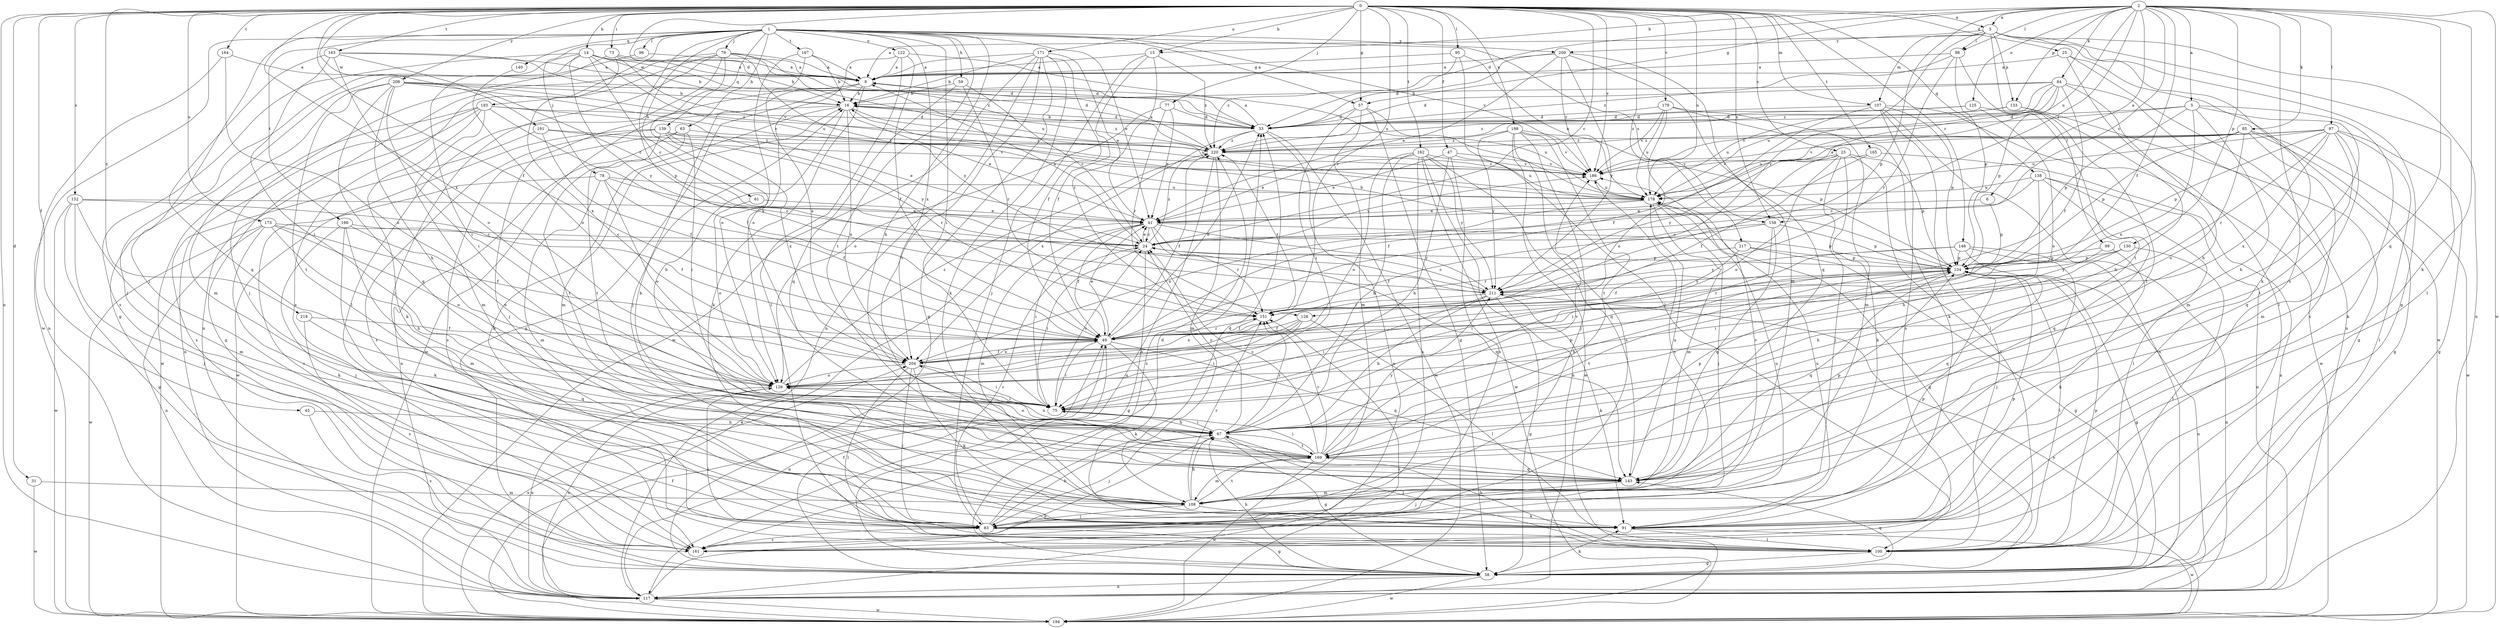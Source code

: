 strict digraph  {
0;
1;
2;
3;
5;
6;
8;
14;
15;
16;
23;
24;
25;
31;
33;
41;
45;
47;
49;
57;
58;
59;
61;
63;
67;
73;
75;
77;
78;
79;
83;
84;
85;
91;
95;
96;
97;
98;
99;
100;
107;
108;
117;
122;
125;
126;
128;
130;
133;
134;
138;
139;
140;
143;
146;
151;
152;
158;
161;
162;
163;
164;
165;
166;
167;
169;
171;
173;
178;
179;
186;
191;
193;
194;
198;
204;
208;
209;
211;
217;
218;
220;
0 -> 3  [label=a];
0 -> 14  [label=b];
0 -> 15  [label=b];
0 -> 23  [label=c];
0 -> 24  [label=c];
0 -> 25  [label=d];
0 -> 31  [label=d];
0 -> 33  [label=d];
0 -> 45  [label=f];
0 -> 47  [label=f];
0 -> 49  [label=f];
0 -> 57  [label=g];
0 -> 73  [label=i];
0 -> 77  [label=j];
0 -> 95  [label=l];
0 -> 107  [label=m];
0 -> 117  [label=n];
0 -> 138  [label=q];
0 -> 146  [label=r];
0 -> 151  [label=r];
0 -> 152  [label=s];
0 -> 158  [label=s];
0 -> 162  [label=t];
0 -> 163  [label=t];
0 -> 164  [label=t];
0 -> 165  [label=t];
0 -> 171  [label=u];
0 -> 173  [label=u];
0 -> 178  [label=u];
0 -> 179  [label=v];
0 -> 186  [label=v];
0 -> 191  [label=w];
0 -> 198  [label=x];
0 -> 204  [label=x];
0 -> 208  [label=y];
0 -> 217  [label=z];
0 -> 218  [label=z];
1 -> 41  [label=e];
1 -> 57  [label=g];
1 -> 59  [label=h];
1 -> 61  [label=h];
1 -> 63  [label=h];
1 -> 67  [label=h];
1 -> 75  [label=i];
1 -> 78  [label=j];
1 -> 79  [label=j];
1 -> 83  [label=j];
1 -> 96  [label=l];
1 -> 122  [label=o];
1 -> 128  [label=p];
1 -> 139  [label=q];
1 -> 140  [label=q];
1 -> 158  [label=s];
1 -> 166  [label=t];
1 -> 167  [label=t];
1 -> 169  [label=t];
1 -> 186  [label=v];
1 -> 193  [label=w];
1 -> 194  [label=w];
1 -> 204  [label=x];
1 -> 209  [label=y];
2 -> 3  [label=a];
2 -> 5  [label=a];
2 -> 6  [label=a];
2 -> 15  [label=b];
2 -> 24  [label=c];
2 -> 33  [label=d];
2 -> 49  [label=f];
2 -> 57  [label=g];
2 -> 84  [label=k];
2 -> 85  [label=k];
2 -> 91  [label=k];
2 -> 97  [label=l];
2 -> 98  [label=l];
2 -> 125  [label=o];
2 -> 128  [label=p];
2 -> 130  [label=p];
2 -> 133  [label=p];
2 -> 143  [label=q];
2 -> 158  [label=s];
2 -> 161  [label=s];
2 -> 178  [label=u];
2 -> 194  [label=w];
3 -> 8  [label=a];
3 -> 58  [label=g];
3 -> 91  [label=k];
3 -> 98  [label=l];
3 -> 99  [label=l];
3 -> 100  [label=l];
3 -> 107  [label=m];
3 -> 117  [label=n];
3 -> 133  [label=p];
3 -> 209  [label=y];
3 -> 211  [label=y];
5 -> 33  [label=d];
5 -> 67  [label=h];
5 -> 91  [label=k];
5 -> 108  [label=m];
5 -> 134  [label=p];
5 -> 186  [label=v];
5 -> 204  [label=x];
6 -> 41  [label=e];
6 -> 134  [label=p];
8 -> 16  [label=b];
8 -> 58  [label=g];
8 -> 83  [label=j];
8 -> 91  [label=k];
8 -> 194  [label=w];
14 -> 8  [label=a];
14 -> 16  [label=b];
14 -> 24  [label=c];
14 -> 33  [label=d];
14 -> 58  [label=g];
14 -> 83  [label=j];
14 -> 161  [label=s];
14 -> 178  [label=u];
14 -> 211  [label=y];
15 -> 8  [label=a];
15 -> 49  [label=f];
15 -> 83  [label=j];
15 -> 151  [label=r];
15 -> 220  [label=z];
16 -> 33  [label=d];
16 -> 41  [label=e];
16 -> 67  [label=h];
16 -> 83  [label=j];
16 -> 108  [label=m];
16 -> 178  [label=u];
16 -> 204  [label=x];
16 -> 220  [label=z];
23 -> 49  [label=f];
23 -> 83  [label=j];
23 -> 91  [label=k];
23 -> 100  [label=l];
23 -> 126  [label=o];
23 -> 134  [label=p];
23 -> 186  [label=v];
23 -> 211  [label=y];
24 -> 8  [label=a];
24 -> 41  [label=e];
24 -> 58  [label=g];
24 -> 75  [label=i];
24 -> 134  [label=p];
24 -> 186  [label=v];
24 -> 220  [label=z];
25 -> 8  [label=a];
25 -> 100  [label=l];
25 -> 117  [label=n];
25 -> 194  [label=w];
31 -> 108  [label=m];
31 -> 194  [label=w];
33 -> 8  [label=a];
33 -> 16  [label=b];
33 -> 117  [label=n];
33 -> 194  [label=w];
33 -> 204  [label=x];
33 -> 220  [label=z];
41 -> 24  [label=c];
41 -> 49  [label=f];
41 -> 75  [label=i];
41 -> 108  [label=m];
41 -> 134  [label=p];
41 -> 143  [label=q];
41 -> 151  [label=r];
41 -> 211  [label=y];
45 -> 67  [label=h];
45 -> 161  [label=s];
47 -> 41  [label=e];
47 -> 67  [label=h];
47 -> 161  [label=s];
47 -> 178  [label=u];
47 -> 186  [label=v];
49 -> 33  [label=d];
49 -> 41  [label=e];
49 -> 75  [label=i];
49 -> 91  [label=k];
49 -> 117  [label=n];
49 -> 143  [label=q];
49 -> 151  [label=r];
49 -> 204  [label=x];
57 -> 33  [label=d];
57 -> 58  [label=g];
57 -> 75  [label=i];
57 -> 108  [label=m];
57 -> 178  [label=u];
58 -> 49  [label=f];
58 -> 67  [label=h];
58 -> 91  [label=k];
58 -> 117  [label=n];
58 -> 143  [label=q];
58 -> 194  [label=w];
58 -> 220  [label=z];
59 -> 16  [label=b];
59 -> 24  [label=c];
59 -> 143  [label=q];
59 -> 151  [label=r];
61 -> 41  [label=e];
61 -> 126  [label=o];
63 -> 75  [label=i];
63 -> 117  [label=n];
63 -> 161  [label=s];
63 -> 169  [label=t];
63 -> 220  [label=z];
67 -> 24  [label=c];
67 -> 58  [label=g];
67 -> 75  [label=i];
67 -> 83  [label=j];
67 -> 100  [label=l];
67 -> 126  [label=o];
67 -> 151  [label=r];
67 -> 169  [label=t];
73 -> 8  [label=a];
73 -> 16  [label=b];
73 -> 75  [label=i];
73 -> 186  [label=v];
73 -> 204  [label=x];
75 -> 24  [label=c];
75 -> 67  [label=h];
75 -> 134  [label=p];
77 -> 33  [label=d];
77 -> 41  [label=e];
77 -> 126  [label=o];
77 -> 151  [label=r];
78 -> 24  [label=c];
78 -> 49  [label=f];
78 -> 108  [label=m];
78 -> 126  [label=o];
78 -> 161  [label=s];
78 -> 178  [label=u];
79 -> 8  [label=a];
79 -> 83  [label=j];
79 -> 100  [label=l];
79 -> 117  [label=n];
79 -> 161  [label=s];
79 -> 178  [label=u];
79 -> 204  [label=x];
79 -> 211  [label=y];
79 -> 220  [label=z];
83 -> 24  [label=c];
83 -> 33  [label=d];
83 -> 58  [label=g];
83 -> 67  [label=h];
83 -> 134  [label=p];
83 -> 161  [label=s];
83 -> 178  [label=u];
83 -> 186  [label=v];
84 -> 16  [label=b];
84 -> 33  [label=d];
84 -> 41  [label=e];
84 -> 49  [label=f];
84 -> 67  [label=h];
84 -> 134  [label=p];
84 -> 161  [label=s];
84 -> 178  [label=u];
84 -> 220  [label=z];
85 -> 58  [label=g];
85 -> 108  [label=m];
85 -> 126  [label=o];
85 -> 134  [label=p];
85 -> 178  [label=u];
85 -> 194  [label=w];
85 -> 220  [label=z];
91 -> 100  [label=l];
91 -> 134  [label=p];
91 -> 178  [label=u];
91 -> 194  [label=w];
95 -> 8  [label=a];
95 -> 100  [label=l];
95 -> 178  [label=u];
95 -> 220  [label=z];
96 -> 8  [label=a];
96 -> 83  [label=j];
97 -> 58  [label=g];
97 -> 100  [label=l];
97 -> 134  [label=p];
97 -> 143  [label=q];
97 -> 151  [label=r];
97 -> 169  [label=t];
97 -> 178  [label=u];
97 -> 186  [label=v];
97 -> 204  [label=x];
97 -> 220  [label=z];
98 -> 8  [label=a];
98 -> 134  [label=p];
98 -> 151  [label=r];
98 -> 169  [label=t];
98 -> 220  [label=z];
99 -> 67  [label=h];
99 -> 91  [label=k];
99 -> 134  [label=p];
100 -> 16  [label=b];
100 -> 58  [label=g];
100 -> 67  [label=h];
100 -> 134  [label=p];
107 -> 33  [label=d];
107 -> 100  [label=l];
107 -> 117  [label=n];
107 -> 126  [label=o];
107 -> 134  [label=p];
107 -> 161  [label=s];
107 -> 194  [label=w];
108 -> 67  [label=h];
108 -> 83  [label=j];
108 -> 91  [label=k];
108 -> 151  [label=r];
108 -> 169  [label=t];
108 -> 186  [label=v];
117 -> 67  [label=h];
117 -> 126  [label=o];
117 -> 194  [label=w];
122 -> 8  [label=a];
122 -> 49  [label=f];
122 -> 100  [label=l];
122 -> 126  [label=o];
122 -> 178  [label=u];
125 -> 33  [label=d];
125 -> 126  [label=o];
125 -> 169  [label=t];
125 -> 220  [label=z];
126 -> 75  [label=i];
126 -> 100  [label=l];
126 -> 117  [label=n];
126 -> 220  [label=z];
128 -> 49  [label=f];
128 -> 75  [label=i];
128 -> 100  [label=l];
128 -> 126  [label=o];
128 -> 204  [label=x];
130 -> 75  [label=i];
130 -> 100  [label=l];
130 -> 134  [label=p];
130 -> 211  [label=y];
133 -> 33  [label=d];
133 -> 58  [label=g];
133 -> 67  [label=h];
133 -> 178  [label=u];
134 -> 16  [label=b];
134 -> 58  [label=g];
134 -> 67  [label=h];
134 -> 100  [label=l];
134 -> 117  [label=n];
134 -> 143  [label=q];
134 -> 151  [label=r];
134 -> 169  [label=t];
134 -> 211  [label=y];
138 -> 24  [label=c];
138 -> 67  [label=h];
138 -> 100  [label=l];
138 -> 117  [label=n];
138 -> 143  [label=q];
138 -> 178  [label=u];
139 -> 41  [label=e];
139 -> 151  [label=r];
139 -> 161  [label=s];
139 -> 169  [label=t];
139 -> 194  [label=w];
139 -> 204  [label=x];
139 -> 220  [label=z];
140 -> 126  [label=o];
143 -> 16  [label=b];
143 -> 83  [label=j];
143 -> 108  [label=m];
143 -> 134  [label=p];
143 -> 178  [label=u];
146 -> 49  [label=f];
146 -> 83  [label=j];
146 -> 117  [label=n];
146 -> 134  [label=p];
146 -> 143  [label=q];
146 -> 211  [label=y];
151 -> 49  [label=f];
151 -> 220  [label=z];
152 -> 41  [label=e];
152 -> 49  [label=f];
152 -> 58  [label=g];
152 -> 83  [label=j];
152 -> 108  [label=m];
152 -> 194  [label=w];
158 -> 24  [label=c];
158 -> 49  [label=f];
158 -> 75  [label=i];
158 -> 134  [label=p];
158 -> 143  [label=q];
161 -> 33  [label=d];
162 -> 41  [label=e];
162 -> 67  [label=h];
162 -> 117  [label=n];
162 -> 126  [label=o];
162 -> 143  [label=q];
162 -> 161  [label=s];
162 -> 186  [label=v];
162 -> 194  [label=w];
162 -> 211  [label=y];
163 -> 8  [label=a];
163 -> 24  [label=c];
163 -> 33  [label=d];
163 -> 75  [label=i];
163 -> 126  [label=o];
163 -> 143  [label=q];
164 -> 8  [label=a];
164 -> 117  [label=n];
164 -> 126  [label=o];
165 -> 49  [label=f];
165 -> 117  [label=n];
165 -> 186  [label=v];
166 -> 24  [label=c];
166 -> 83  [label=j];
166 -> 91  [label=k];
166 -> 108  [label=m];
166 -> 126  [label=o];
167 -> 8  [label=a];
167 -> 16  [label=b];
167 -> 126  [label=o];
167 -> 204  [label=x];
169 -> 24  [label=c];
169 -> 75  [label=i];
169 -> 108  [label=m];
169 -> 134  [label=p];
169 -> 143  [label=q];
169 -> 151  [label=r];
169 -> 186  [label=v];
169 -> 194  [label=w];
169 -> 204  [label=x];
169 -> 211  [label=y];
171 -> 8  [label=a];
171 -> 16  [label=b];
171 -> 41  [label=e];
171 -> 49  [label=f];
171 -> 58  [label=g];
171 -> 91  [label=k];
171 -> 117  [label=n];
171 -> 169  [label=t];
171 -> 194  [label=w];
173 -> 24  [label=c];
173 -> 49  [label=f];
173 -> 67  [label=h];
173 -> 91  [label=k];
173 -> 117  [label=n];
173 -> 126  [label=o];
173 -> 194  [label=w];
178 -> 41  [label=e];
178 -> 58  [label=g];
178 -> 83  [label=j];
178 -> 108  [label=m];
178 -> 204  [label=x];
179 -> 33  [label=d];
179 -> 49  [label=f];
179 -> 91  [label=k];
179 -> 108  [label=m];
179 -> 178  [label=u];
179 -> 186  [label=v];
186 -> 178  [label=u];
191 -> 49  [label=f];
191 -> 161  [label=s];
191 -> 186  [label=v];
191 -> 220  [label=z];
193 -> 33  [label=d];
193 -> 49  [label=f];
193 -> 58  [label=g];
193 -> 91  [label=k];
193 -> 108  [label=m];
193 -> 117  [label=n];
193 -> 194  [label=w];
193 -> 211  [label=y];
194 -> 41  [label=e];
194 -> 49  [label=f];
194 -> 151  [label=r];
194 -> 204  [label=x];
194 -> 211  [label=y];
198 -> 83  [label=j];
198 -> 134  [label=p];
198 -> 161  [label=s];
198 -> 169  [label=t];
198 -> 186  [label=v];
198 -> 194  [label=w];
198 -> 211  [label=y];
198 -> 220  [label=z];
204 -> 49  [label=f];
204 -> 75  [label=i];
204 -> 83  [label=j];
204 -> 91  [label=k];
204 -> 100  [label=l];
204 -> 126  [label=o];
208 -> 16  [label=b];
208 -> 33  [label=d];
208 -> 67  [label=h];
208 -> 75  [label=i];
208 -> 108  [label=m];
208 -> 143  [label=q];
208 -> 169  [label=t];
208 -> 186  [label=v];
208 -> 220  [label=z];
209 -> 8  [label=a];
209 -> 33  [label=d];
209 -> 41  [label=e];
209 -> 108  [label=m];
209 -> 143  [label=q];
209 -> 186  [label=v];
209 -> 211  [label=y];
211 -> 24  [label=c];
211 -> 58  [label=g];
211 -> 67  [label=h];
211 -> 75  [label=i];
211 -> 91  [label=k];
211 -> 151  [label=r];
217 -> 58  [label=g];
217 -> 75  [label=i];
217 -> 134  [label=p];
217 -> 151  [label=r];
218 -> 49  [label=f];
218 -> 143  [label=q];
218 -> 161  [label=s];
220 -> 8  [label=a];
220 -> 49  [label=f];
220 -> 108  [label=m];
220 -> 117  [label=n];
220 -> 186  [label=v];
}
